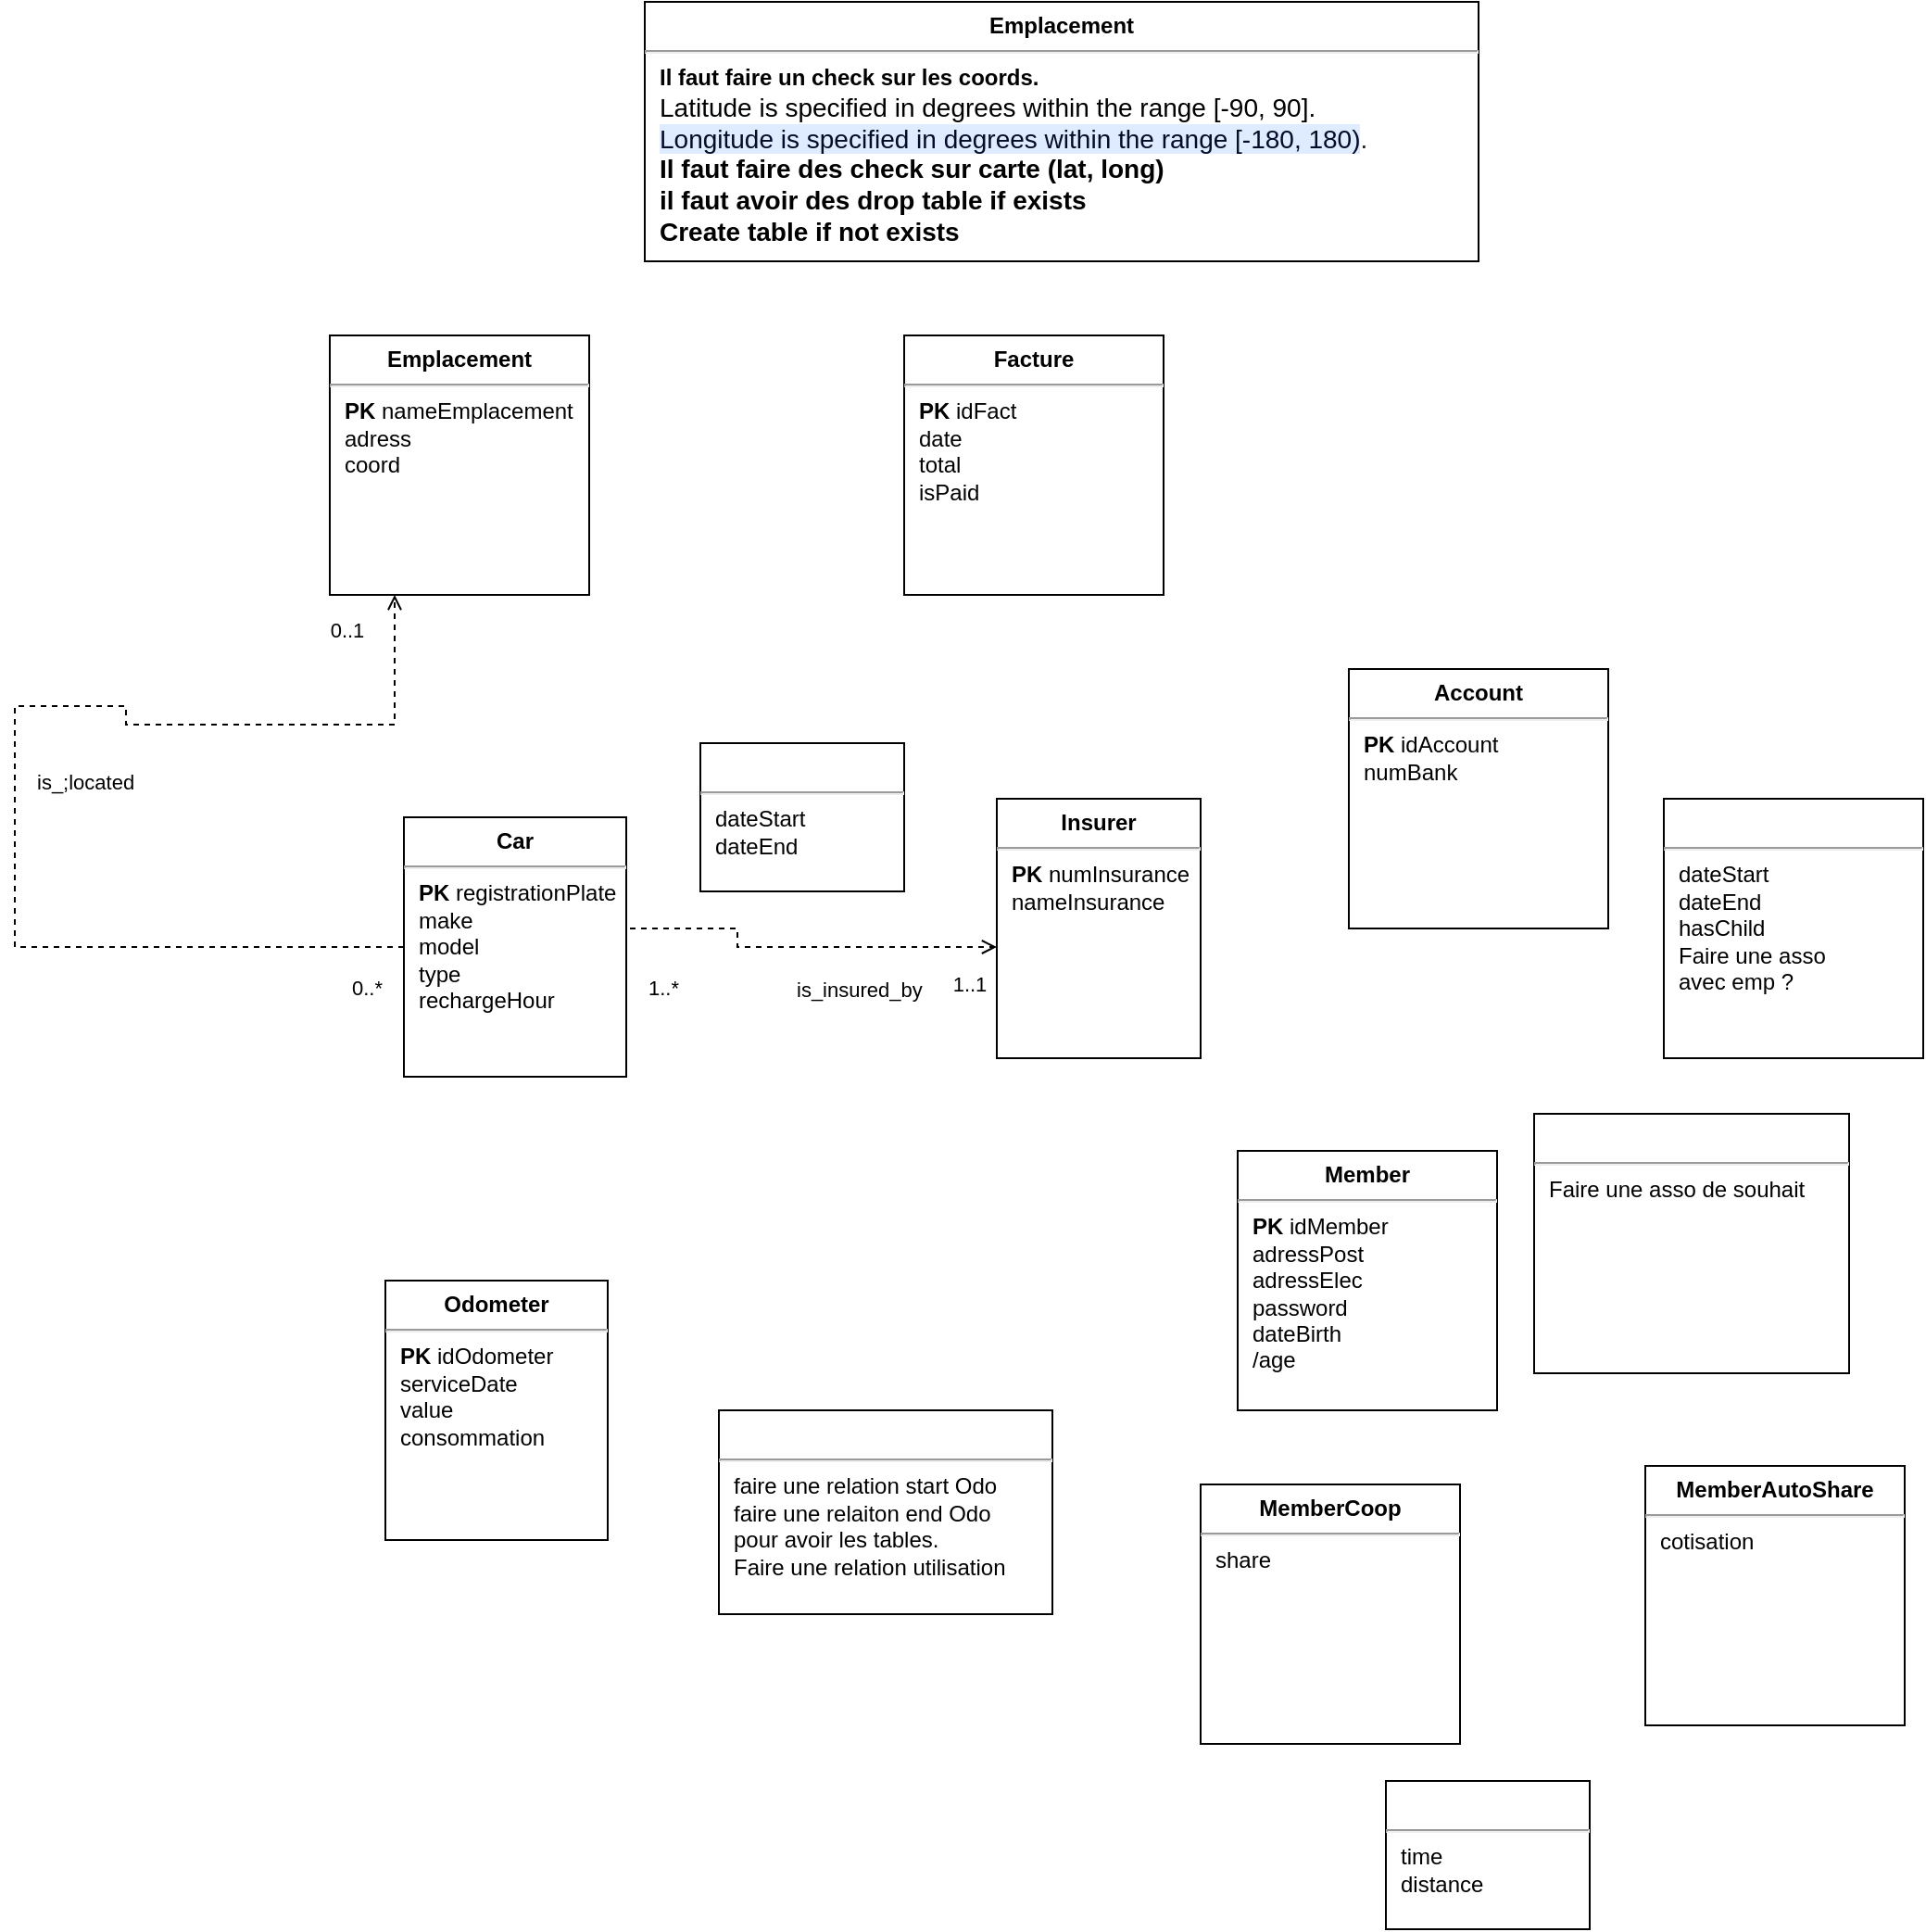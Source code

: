 <mxfile version="21.0.6" type="github">
  <diagram name="Sherwin" id="-7APqkKBxGGa0uES_Ne3">
    <mxGraphModel dx="3648" dy="2020" grid="1" gridSize="10" guides="1" tooltips="1" connect="1" arrows="1" fold="1" page="1" pageScale="1" pageWidth="827" pageHeight="1169" math="0" shadow="0">
      <root>
        <mxCell id="0" />
        <mxCell id="1" parent="0" />
        <mxCell id="M3E42oCDsxzo1UA0HN21-1" value="&lt;p style=&quot;margin:0px;margin-top:6px;text-align:center;&quot;&gt;&lt;b&gt;Car&lt;/b&gt;&lt;/p&gt;&lt;hr&gt;&lt;p style=&quot;margin:0px;margin-left:8px;&quot;&gt;&lt;b&gt;PK&lt;/b&gt;&amp;nbsp;registrationPlate&lt;/p&gt;&lt;p style=&quot;margin:0px;margin-left:8px;&quot;&gt;make&lt;/p&gt;&lt;p style=&quot;margin:0px;margin-left:8px;&quot;&gt;model&lt;/p&gt;&lt;p style=&quot;margin:0px;margin-left:8px;&quot;&gt;type&lt;/p&gt;&lt;p style=&quot;margin:0px;margin-left:8px;&quot;&gt;rechargeHour&lt;/p&gt;" style="align=left;overflow=fill;html=1;dropTarget=0;" parent="1" vertex="1">
          <mxGeometry x="-1690" y="-690" width="120" height="140" as="geometry" />
        </mxCell>
        <mxCell id="M3E42oCDsxzo1UA0HN21-2" value="&lt;p style=&quot;margin:0px;margin-top:6px;text-align:center;&quot;&gt;&lt;b&gt;Insurer&lt;/b&gt;&lt;/p&gt;&lt;hr&gt;&lt;p style=&quot;margin:0px;margin-left:8px;&quot;&gt;&lt;b&gt;PK&lt;/b&gt;&amp;nbsp;numInsurance&lt;/p&gt;&lt;p style=&quot;margin:0px;margin-left:8px;&quot;&gt;nameInsurance&lt;/p&gt;&lt;p style=&quot;margin:0px;margin-left:8px;&quot;&gt;&lt;br&gt;&lt;/p&gt;&lt;p style=&quot;margin:0px;margin-left:8px;&quot;&gt;&lt;br&gt;&lt;/p&gt;" style="align=left;overflow=fill;html=1;dropTarget=0;" parent="1" vertex="1">
          <mxGeometry x="-1370" y="-700" width="110" height="140" as="geometry" />
        </mxCell>
        <mxCell id="M3E42oCDsxzo1UA0HN21-3" value="&lt;p style=&quot;margin:0px;margin-top:6px;text-align:center;&quot;&gt;&lt;b&gt;Odometer&lt;/b&gt;&lt;/p&gt;&lt;hr&gt;&lt;p style=&quot;margin:0px;margin-left:8px;&quot;&gt;&lt;b&gt;PK&lt;/b&gt;&amp;nbsp;idOdometer&lt;/p&gt;&lt;p style=&quot;margin:0px;margin-left:8px;&quot;&gt;serviceDate&lt;/p&gt;&lt;p style=&quot;margin:0px;margin-left:8px;&quot;&gt;value&lt;/p&gt;&lt;p style=&quot;margin:0px;margin-left:8px;&quot;&gt;consommation&lt;/p&gt;" style="align=left;overflow=fill;html=1;dropTarget=0;" parent="1" vertex="1">
          <mxGeometry x="-1700" y="-440" width="120" height="140" as="geometry" />
        </mxCell>
        <mxCell id="M3E42oCDsxzo1UA0HN21-4" value="&lt;p style=&quot;margin:0px;margin-top:6px;text-align:center;&quot;&gt;&lt;b&gt;Emplacement&lt;/b&gt;&lt;/p&gt;&lt;hr&gt;&lt;p style=&quot;margin:0px;margin-left:8px;&quot;&gt;&lt;b&gt;PK&lt;/b&gt;&amp;nbsp;nameEmplacement&lt;/p&gt;&lt;p style=&quot;margin:0px;margin-left:8px;&quot;&gt;adress&lt;/p&gt;&lt;p style=&quot;margin:0px;margin-left:8px;&quot;&gt;coord&lt;/p&gt;" style="align=left;overflow=fill;html=1;dropTarget=0;" parent="1" vertex="1">
          <mxGeometry x="-1730" y="-950" width="140" height="140" as="geometry" />
        </mxCell>
        <mxCell id="M3E42oCDsxzo1UA0HN21-5" value="&lt;p style=&quot;margin:0px;margin-top:6px;text-align:center;&quot;&gt;&lt;b&gt;Member&lt;/b&gt;&lt;/p&gt;&lt;hr&gt;&lt;p style=&quot;margin:0px;margin-left:8px;&quot;&gt;&lt;b&gt;PK&lt;/b&gt;&amp;nbsp;idMember&lt;/p&gt;&lt;p style=&quot;margin:0px;margin-left:8px;&quot;&gt;adressPost&lt;/p&gt;&lt;p style=&quot;margin:0px;margin-left:8px;&quot;&gt;adressElec&lt;/p&gt;&lt;p style=&quot;margin:0px;margin-left:8px;&quot;&gt;password&lt;/p&gt;&lt;p style=&quot;margin:0px;margin-left:8px;&quot;&gt;dateBirth&lt;/p&gt;&lt;p style=&quot;margin:0px;margin-left:8px;&quot;&gt;/age&lt;/p&gt;" style="align=left;overflow=fill;html=1;dropTarget=0;" parent="1" vertex="1">
          <mxGeometry x="-1240" y="-510" width="140" height="140" as="geometry" />
        </mxCell>
        <mxCell id="M3E42oCDsxzo1UA0HN21-6" value="&lt;p style=&quot;margin:0px;margin-top:6px;text-align:center;&quot;&gt;&lt;b&gt;MemberCoop&lt;/b&gt;&lt;/p&gt;&lt;hr&gt;&lt;p style=&quot;margin:0px;margin-left:8px;&quot;&gt;share&lt;/p&gt;" style="align=left;overflow=fill;html=1;dropTarget=0;" parent="1" vertex="1">
          <mxGeometry x="-1260" y="-330" width="140" height="140" as="geometry" />
        </mxCell>
        <mxCell id="M3E42oCDsxzo1UA0HN21-7" value="&lt;p style=&quot;margin:0px;margin-top:6px;text-align:center;&quot;&gt;&lt;b&gt;MemberAutoShare&lt;/b&gt;&lt;/p&gt;&lt;hr&gt;&lt;p style=&quot;margin:0px;margin-left:8px;&quot;&gt;cotisation&lt;/p&gt;" style="align=left;overflow=fill;html=1;dropTarget=0;" parent="1" vertex="1">
          <mxGeometry x="-1020" y="-340" width="140" height="140" as="geometry" />
        </mxCell>
        <mxCell id="M3E42oCDsxzo1UA0HN21-8" value="&lt;p style=&quot;margin:0px;margin-top:6px;text-align:center;&quot;&gt;&lt;b&gt;Account&lt;/b&gt;&lt;/p&gt;&lt;hr&gt;&lt;p style=&quot;margin:0px;margin-left:8px;&quot;&gt;&lt;b&gt;PK&lt;/b&gt;&amp;nbsp;idAccount&lt;/p&gt;&lt;p style=&quot;margin:0px;margin-left:8px;&quot;&gt;numBank&lt;/p&gt;" style="align=left;overflow=fill;html=1;dropTarget=0;" parent="1" vertex="1">
          <mxGeometry x="-1180" y="-770" width="140" height="140" as="geometry" />
        </mxCell>
        <mxCell id="M3E42oCDsxzo1UA0HN21-9" value="&lt;p style=&quot;margin:0px;margin-top:6px;text-align:center;&quot;&gt;&lt;br&gt;&lt;/p&gt;&lt;hr&gt;&lt;p style=&quot;margin:0px;margin-left:8px;&quot;&gt;&lt;span style=&quot;background-color: initial;&quot;&gt;dateStart&lt;/span&gt;&lt;/p&gt;&lt;p style=&quot;margin:0px;margin-left:8px;&quot;&gt;dateEnd&lt;/p&gt;&lt;p style=&quot;margin:0px;margin-left:8px;&quot;&gt;hasChild&lt;/p&gt;&lt;p style=&quot;margin:0px;margin-left:8px;&quot;&gt;Faire une asso&amp;nbsp;&lt;/p&gt;&lt;p style=&quot;margin:0px;margin-left:8px;&quot;&gt;avec emp ?&lt;/p&gt;" style="align=left;overflow=fill;html=1;dropTarget=0;" parent="1" vertex="1">
          <mxGeometry x="-1010" y="-700" width="140" height="140" as="geometry" />
        </mxCell>
        <mxCell id="M3E42oCDsxzo1UA0HN21-10" value="&lt;p style=&quot;margin:0px;margin-top:6px;text-align:center;&quot;&gt;&lt;b&gt;Facture&lt;/b&gt;&lt;/p&gt;&lt;hr&gt;&lt;p style=&quot;margin:0px;margin-left:8px;&quot;&gt;&lt;b&gt;PK&lt;/b&gt;&amp;nbsp;idFact&lt;/p&gt;&lt;p style=&quot;margin:0px;margin-left:8px;&quot;&gt;date&lt;/p&gt;&lt;p style=&quot;margin:0px;margin-left:8px;&quot;&gt;total&lt;/p&gt;&lt;p style=&quot;margin:0px;margin-left:8px;&quot;&gt;isPaid&lt;/p&gt;" style="align=left;overflow=fill;html=1;dropTarget=0;" parent="1" vertex="1">
          <mxGeometry x="-1420" y="-950" width="140" height="140" as="geometry" />
        </mxCell>
        <mxCell id="M3E42oCDsxzo1UA0HN21-11" value="&lt;p style=&quot;margin:0px;margin-top:6px;text-align:center;&quot;&gt;&lt;br&gt;&lt;/p&gt;&lt;hr&gt;&lt;p style=&quot;margin:0px;margin-left:8px;&quot;&gt;&lt;span style=&quot;background-color: initial;&quot;&gt;dateStart&lt;/span&gt;&lt;br&gt;&lt;/p&gt;&lt;p style=&quot;margin:0px;margin-left:8px;&quot;&gt;dateEnd&lt;/p&gt;&lt;p style=&quot;margin:0px;margin-left:8px;&quot;&gt;&lt;br&gt;&lt;/p&gt;&lt;p style=&quot;margin:0px;margin-left:8px;&quot;&gt;&lt;br&gt;&lt;/p&gt;" style="align=left;overflow=fill;html=1;dropTarget=0;" parent="1" vertex="1">
          <mxGeometry x="-1530" y="-730" width="110" height="80" as="geometry" />
        </mxCell>
        <mxCell id="WFUrKXKauV-WpA-6W8eK-2" value="&lt;p style=&quot;margin:0px;margin-top:6px;text-align:center;&quot;&gt;&lt;br&gt;&lt;/p&gt;&lt;hr&gt;&lt;p style=&quot;margin:0px;margin-left:8px;&quot;&gt;Faire une asso de souhait&lt;/p&gt;" style="align=left;overflow=fill;html=1;dropTarget=0;" vertex="1" parent="1">
          <mxGeometry x="-1080" y="-530" width="170" height="140" as="geometry" />
        </mxCell>
        <mxCell id="WFUrKXKauV-WpA-6W8eK-3" value="&lt;p style=&quot;margin:0px;margin-top:6px;text-align:center;&quot;&gt;&lt;br&gt;&lt;/p&gt;&lt;hr&gt;&lt;p style=&quot;margin:0px;margin-left:8px;&quot;&gt;time&lt;/p&gt;&lt;p style=&quot;margin:0px;margin-left:8px;&quot;&gt;distance&lt;/p&gt;&lt;p style=&quot;margin:0px;margin-left:8px;&quot;&gt;&lt;br&gt;&lt;/p&gt;" style="align=left;overflow=fill;html=1;dropTarget=0;" vertex="1" parent="1">
          <mxGeometry x="-1160" y="-170" width="110" height="80" as="geometry" />
        </mxCell>
        <mxCell id="WFUrKXKauV-WpA-6W8eK-4" value="&lt;p style=&quot;margin:0px;margin-top:6px;text-align:center;&quot;&gt;&lt;br&gt;&lt;/p&gt;&lt;hr&gt;&lt;p style=&quot;margin:0px;margin-left:8px;&quot;&gt;faire une relation start Odo&lt;/p&gt;&lt;p style=&quot;margin:0px;margin-left:8px;&quot;&gt;faire une relaiton end Odo&lt;br&gt;pour avoir les tables.&lt;/p&gt;&lt;p style=&quot;margin:0px;margin-left:8px;&quot;&gt;Faire une relation utilisation&lt;br&gt;&lt;br&gt;&lt;/p&gt;&lt;p style=&quot;margin:0px;margin-left:8px;&quot;&gt;&lt;br&gt;&lt;/p&gt;&lt;p style=&quot;margin:0px;margin-left:8px;&quot;&gt;&lt;br&gt;&lt;/p&gt;" style="align=left;overflow=fill;html=1;dropTarget=0;" vertex="1" parent="1">
          <mxGeometry x="-1520" y="-370" width="180" height="110" as="geometry" />
        </mxCell>
        <mxCell id="WFUrKXKauV-WpA-6W8eK-9" value="is_insured_by" style="endArrow=open;endFill=0;html=1;edgeStyle=orthogonalEdgeStyle;align=left;verticalAlign=top;rounded=0;strokeColor=default;dashed=1;exitX=1;exitY=0.5;exitDx=0;exitDy=0;" edge="1" parent="1" source="M3E42oCDsxzo1UA0HN21-1" target="M3E42oCDsxzo1UA0HN21-2">
          <mxGeometry y="-10" relative="1" as="geometry">
            <mxPoint x="-1550" y="-630" as="sourcePoint" />
            <mxPoint x="-1345.03" y="-625" as="targetPoint" />
            <Array as="points">
              <mxPoint x="-1570" y="-630" />
              <mxPoint x="-1510" y="-630" />
              <mxPoint x="-1510" y="-620" />
            </Array>
            <mxPoint as="offset" />
          </mxGeometry>
        </mxCell>
        <mxCell id="WFUrKXKauV-WpA-6W8eK-10" value="1..*" style="edgeLabel;resizable=0;html=1;align=left;verticalAlign=bottom;" connectable="0" vertex="1" parent="WFUrKXKauV-WpA-6W8eK-9">
          <mxGeometry x="-1" relative="1" as="geometry">
            <mxPoint x="10" y="30" as="offset" />
          </mxGeometry>
        </mxCell>
        <mxCell id="WFUrKXKauV-WpA-6W8eK-11" value="1..1" style="edgeLabel;html=1;align=center;verticalAlign=middle;resizable=0;points=[];" vertex="1" connectable="0" parent="WFUrKXKauV-WpA-6W8eK-9">
          <mxGeometry x="0.859" relative="1" as="geometry">
            <mxPoint y="20" as="offset" />
          </mxGeometry>
        </mxCell>
        <mxCell id="WFUrKXKauV-WpA-6W8eK-12" value="is_;located" style="endArrow=open;endFill=0;html=1;edgeStyle=orthogonalEdgeStyle;align=left;verticalAlign=top;rounded=0;strokeColor=default;dashed=1;exitX=0;exitY=0.5;exitDx=0;exitDy=0;entryX=0.25;entryY=1;entryDx=0;entryDy=0;" edge="1" parent="1" source="M3E42oCDsxzo1UA0HN21-1" target="M3E42oCDsxzo1UA0HN21-4">
          <mxGeometry y="-10" relative="1" as="geometry">
            <mxPoint x="-1900" y="-739.92" as="sourcePoint" />
            <mxPoint x="-1790" y="-850" as="targetPoint" />
            <Array as="points">
              <mxPoint x="-1900" y="-620" />
              <mxPoint x="-1900" y="-750" />
              <mxPoint x="-1840" y="-750" />
              <mxPoint x="-1840" y="-740" />
              <mxPoint x="-1695" y="-740" />
            </Array>
            <mxPoint as="offset" />
          </mxGeometry>
        </mxCell>
        <mxCell id="WFUrKXKauV-WpA-6W8eK-13" value="0..*" style="edgeLabel;resizable=0;html=1;align=left;verticalAlign=bottom;" connectable="0" vertex="1" parent="WFUrKXKauV-WpA-6W8eK-12">
          <mxGeometry x="-1" relative="1" as="geometry">
            <mxPoint x="-30" y="30" as="offset" />
          </mxGeometry>
        </mxCell>
        <mxCell id="WFUrKXKauV-WpA-6W8eK-14" value="0..1" style="edgeLabel;html=1;align=center;verticalAlign=middle;resizable=0;points=[];" vertex="1" connectable="0" parent="WFUrKXKauV-WpA-6W8eK-12">
          <mxGeometry x="0.859" relative="1" as="geometry">
            <mxPoint x="-26" y="-25" as="offset" />
          </mxGeometry>
        </mxCell>
        <mxCell id="WFUrKXKauV-WpA-6W8eK-15" value="&lt;p style=&quot;margin:0px;margin-top:6px;text-align:center;&quot;&gt;&lt;b&gt;Emplacement&lt;/b&gt;&lt;/p&gt;&lt;hr&gt;&lt;p style=&quot;margin:0px;margin-left:8px;&quot;&gt;&lt;b&gt;Il faut faire un check sur les coords.&lt;/b&gt;&lt;/p&gt;&lt;p style=&quot;margin: 0px 0px 0px 8px; font-size: 14px;&quot;&gt;Latitude is specified in degrees within the range [-90, 90].&lt;br&gt;&lt;span style=&quot;background-color: rgba(80, 151, 255, 0.18); color: rgb(4, 12, 40); font-family: &amp;quot;Google Sans&amp;quot;, arial, sans-serif;&quot;&gt;Longitude is specified in degrees within the range [-180, 180)&lt;/span&gt;&lt;span style=&quot;color: rgb(32, 33, 36); font-family: &amp;quot;Google Sans&amp;quot;, arial, sans-serif; background-color: rgb(255, 255, 255);&quot;&gt;.&lt;/span&gt;&lt;b&gt;&lt;br&gt;Il faut faire des check sur carte (lat, long)&lt;br&gt;il faut avoir des drop table if exists&lt;br&gt;Create table if not exists&lt;/b&gt;&lt;/p&gt;" style="align=left;overflow=fill;html=1;dropTarget=0;" vertex="1" parent="1">
          <mxGeometry x="-1560" y="-1130" width="450" height="140" as="geometry" />
        </mxCell>
      </root>
    </mxGraphModel>
  </diagram>
</mxfile>
